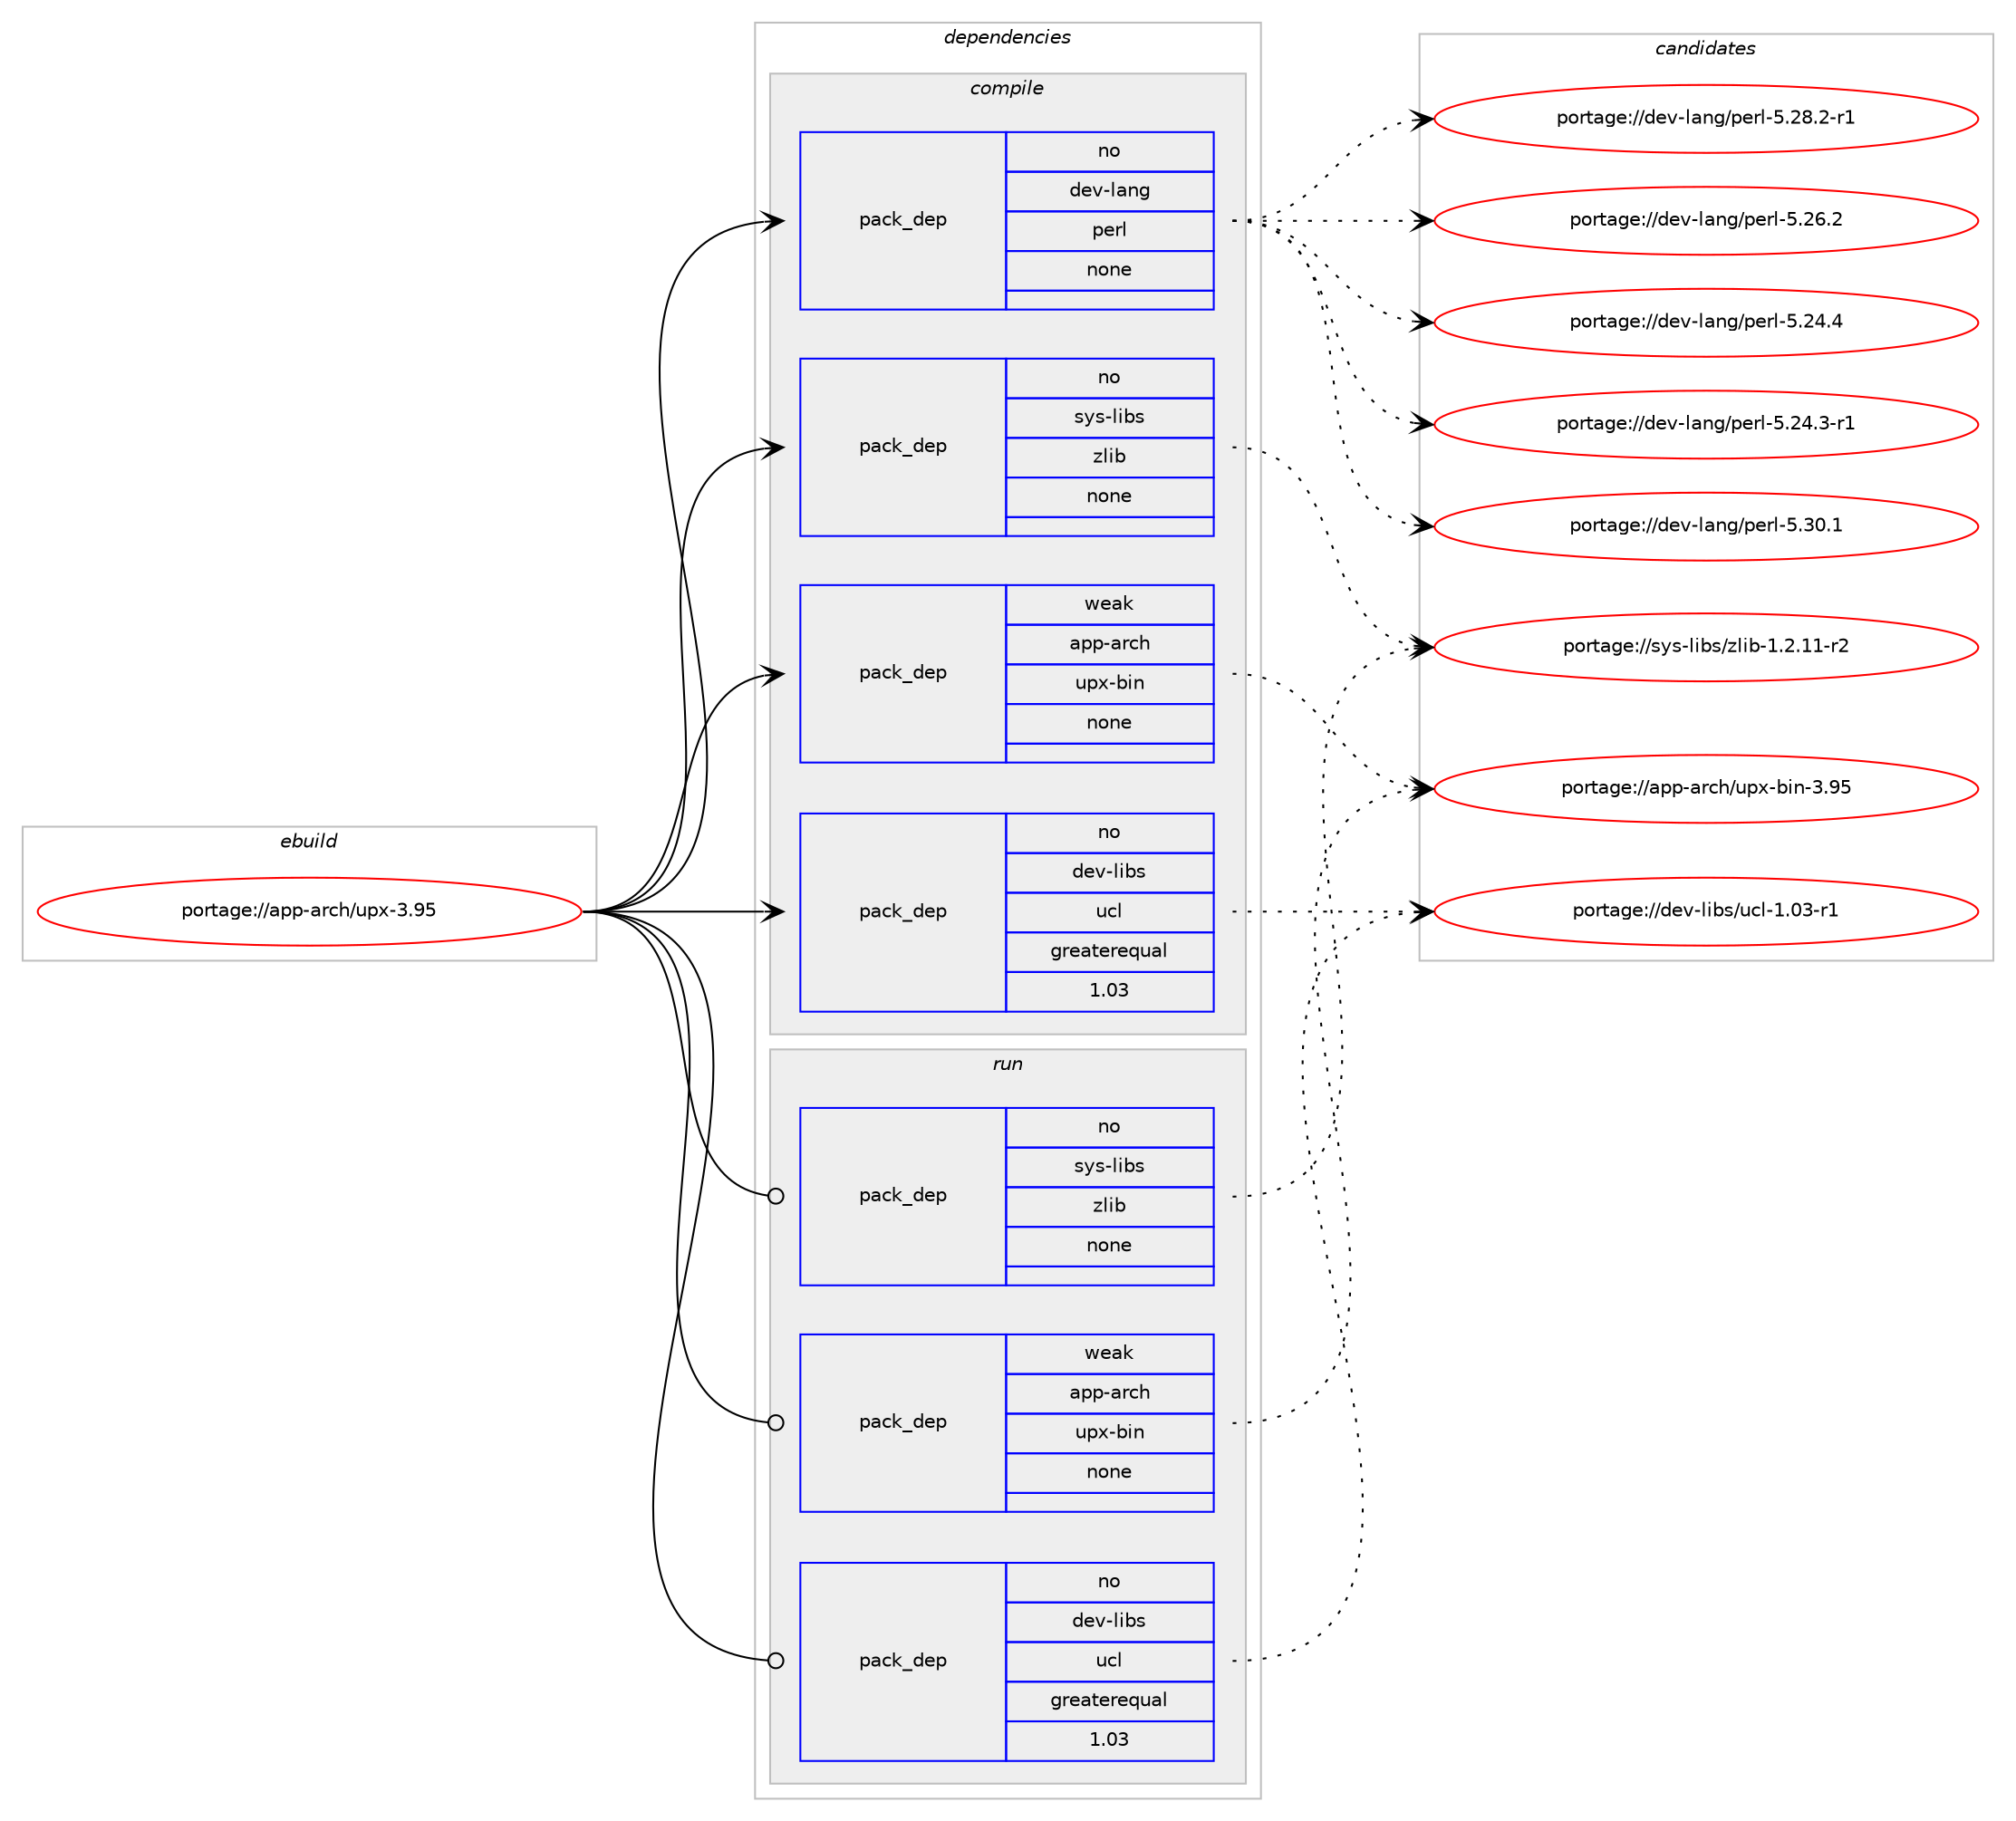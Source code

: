 digraph prolog {

# *************
# Graph options
# *************

newrank=true;
concentrate=true;
compound=true;
graph [rankdir=LR,fontname=Helvetica,fontsize=10,ranksep=1.5];#, ranksep=2.5, nodesep=0.2];
edge  [arrowhead=vee];
node  [fontname=Helvetica,fontsize=10];

# **********
# The ebuild
# **********

subgraph cluster_leftcol {
color=gray;
rank=same;
label=<<i>ebuild</i>>;
id [label="portage://app-arch/upx-3.95", color=red, width=4, href="../app-arch/upx-3.95.svg"];
}

# ****************
# The dependencies
# ****************

subgraph cluster_midcol {
color=gray;
label=<<i>dependencies</i>>;
subgraph cluster_compile {
fillcolor="#eeeeee";
style=filled;
label=<<i>compile</i>>;
subgraph pack486908 {
dependency648569 [label=<<TABLE BORDER="0" CELLBORDER="1" CELLSPACING="0" CELLPADDING="4" WIDTH="220"><TR><TD ROWSPAN="6" CELLPADDING="30">pack_dep</TD></TR><TR><TD WIDTH="110">no</TD></TR><TR><TD>dev-lang</TD></TR><TR><TD>perl</TD></TR><TR><TD>none</TD></TR><TR><TD></TD></TR></TABLE>>, shape=none, color=blue];
}
id:e -> dependency648569:w [weight=20,style="solid",arrowhead="vee"];
subgraph pack486909 {
dependency648570 [label=<<TABLE BORDER="0" CELLBORDER="1" CELLSPACING="0" CELLPADDING="4" WIDTH="220"><TR><TD ROWSPAN="6" CELLPADDING="30">pack_dep</TD></TR><TR><TD WIDTH="110">no</TD></TR><TR><TD>dev-libs</TD></TR><TR><TD>ucl</TD></TR><TR><TD>greaterequal</TD></TR><TR><TD>1.03</TD></TR></TABLE>>, shape=none, color=blue];
}
id:e -> dependency648570:w [weight=20,style="solid",arrowhead="vee"];
subgraph pack486910 {
dependency648571 [label=<<TABLE BORDER="0" CELLBORDER="1" CELLSPACING="0" CELLPADDING="4" WIDTH="220"><TR><TD ROWSPAN="6" CELLPADDING="30">pack_dep</TD></TR><TR><TD WIDTH="110">no</TD></TR><TR><TD>sys-libs</TD></TR><TR><TD>zlib</TD></TR><TR><TD>none</TD></TR><TR><TD></TD></TR></TABLE>>, shape=none, color=blue];
}
id:e -> dependency648571:w [weight=20,style="solid",arrowhead="vee"];
subgraph pack486911 {
dependency648572 [label=<<TABLE BORDER="0" CELLBORDER="1" CELLSPACING="0" CELLPADDING="4" WIDTH="220"><TR><TD ROWSPAN="6" CELLPADDING="30">pack_dep</TD></TR><TR><TD WIDTH="110">weak</TD></TR><TR><TD>app-arch</TD></TR><TR><TD>upx-bin</TD></TR><TR><TD>none</TD></TR><TR><TD></TD></TR></TABLE>>, shape=none, color=blue];
}
id:e -> dependency648572:w [weight=20,style="solid",arrowhead="vee"];
}
subgraph cluster_compileandrun {
fillcolor="#eeeeee";
style=filled;
label=<<i>compile and run</i>>;
}
subgraph cluster_run {
fillcolor="#eeeeee";
style=filled;
label=<<i>run</i>>;
subgraph pack486912 {
dependency648573 [label=<<TABLE BORDER="0" CELLBORDER="1" CELLSPACING="0" CELLPADDING="4" WIDTH="220"><TR><TD ROWSPAN="6" CELLPADDING="30">pack_dep</TD></TR><TR><TD WIDTH="110">no</TD></TR><TR><TD>dev-libs</TD></TR><TR><TD>ucl</TD></TR><TR><TD>greaterequal</TD></TR><TR><TD>1.03</TD></TR></TABLE>>, shape=none, color=blue];
}
id:e -> dependency648573:w [weight=20,style="solid",arrowhead="odot"];
subgraph pack486913 {
dependency648574 [label=<<TABLE BORDER="0" CELLBORDER="1" CELLSPACING="0" CELLPADDING="4" WIDTH="220"><TR><TD ROWSPAN="6" CELLPADDING="30">pack_dep</TD></TR><TR><TD WIDTH="110">no</TD></TR><TR><TD>sys-libs</TD></TR><TR><TD>zlib</TD></TR><TR><TD>none</TD></TR><TR><TD></TD></TR></TABLE>>, shape=none, color=blue];
}
id:e -> dependency648574:w [weight=20,style="solid",arrowhead="odot"];
subgraph pack486914 {
dependency648575 [label=<<TABLE BORDER="0" CELLBORDER="1" CELLSPACING="0" CELLPADDING="4" WIDTH="220"><TR><TD ROWSPAN="6" CELLPADDING="30">pack_dep</TD></TR><TR><TD WIDTH="110">weak</TD></TR><TR><TD>app-arch</TD></TR><TR><TD>upx-bin</TD></TR><TR><TD>none</TD></TR><TR><TD></TD></TR></TABLE>>, shape=none, color=blue];
}
id:e -> dependency648575:w [weight=20,style="solid",arrowhead="odot"];
}
}

# **************
# The candidates
# **************

subgraph cluster_choices {
rank=same;
color=gray;
label=<<i>candidates</i>>;

subgraph choice486908 {
color=black;
nodesep=1;
choice10010111845108971101034711210111410845534651484649 [label="portage://dev-lang/perl-5.30.1", color=red, width=4,href="../dev-lang/perl-5.30.1.svg"];
choice100101118451089711010347112101114108455346505646504511449 [label="portage://dev-lang/perl-5.28.2-r1", color=red, width=4,href="../dev-lang/perl-5.28.2-r1.svg"];
choice10010111845108971101034711210111410845534650544650 [label="portage://dev-lang/perl-5.26.2", color=red, width=4,href="../dev-lang/perl-5.26.2.svg"];
choice10010111845108971101034711210111410845534650524652 [label="portage://dev-lang/perl-5.24.4", color=red, width=4,href="../dev-lang/perl-5.24.4.svg"];
choice100101118451089711010347112101114108455346505246514511449 [label="portage://dev-lang/perl-5.24.3-r1", color=red, width=4,href="../dev-lang/perl-5.24.3-r1.svg"];
dependency648569:e -> choice10010111845108971101034711210111410845534651484649:w [style=dotted,weight="100"];
dependency648569:e -> choice100101118451089711010347112101114108455346505646504511449:w [style=dotted,weight="100"];
dependency648569:e -> choice10010111845108971101034711210111410845534650544650:w [style=dotted,weight="100"];
dependency648569:e -> choice10010111845108971101034711210111410845534650524652:w [style=dotted,weight="100"];
dependency648569:e -> choice100101118451089711010347112101114108455346505246514511449:w [style=dotted,weight="100"];
}
subgraph choice486909 {
color=black;
nodesep=1;
choice1001011184510810598115471179910845494648514511449 [label="portage://dev-libs/ucl-1.03-r1", color=red, width=4,href="../dev-libs/ucl-1.03-r1.svg"];
dependency648570:e -> choice1001011184510810598115471179910845494648514511449:w [style=dotted,weight="100"];
}
subgraph choice486910 {
color=black;
nodesep=1;
choice11512111545108105981154712210810598454946504649494511450 [label="portage://sys-libs/zlib-1.2.11-r2", color=red, width=4,href="../sys-libs/zlib-1.2.11-r2.svg"];
dependency648571:e -> choice11512111545108105981154712210810598454946504649494511450:w [style=dotted,weight="100"];
}
subgraph choice486911 {
color=black;
nodesep=1;
choice971121124597114991044711711212045981051104551465753 [label="portage://app-arch/upx-bin-3.95", color=red, width=4,href="../app-arch/upx-bin-3.95.svg"];
dependency648572:e -> choice971121124597114991044711711212045981051104551465753:w [style=dotted,weight="100"];
}
subgraph choice486912 {
color=black;
nodesep=1;
choice1001011184510810598115471179910845494648514511449 [label="portage://dev-libs/ucl-1.03-r1", color=red, width=4,href="../dev-libs/ucl-1.03-r1.svg"];
dependency648573:e -> choice1001011184510810598115471179910845494648514511449:w [style=dotted,weight="100"];
}
subgraph choice486913 {
color=black;
nodesep=1;
choice11512111545108105981154712210810598454946504649494511450 [label="portage://sys-libs/zlib-1.2.11-r2", color=red, width=4,href="../sys-libs/zlib-1.2.11-r2.svg"];
dependency648574:e -> choice11512111545108105981154712210810598454946504649494511450:w [style=dotted,weight="100"];
}
subgraph choice486914 {
color=black;
nodesep=1;
choice971121124597114991044711711212045981051104551465753 [label="portage://app-arch/upx-bin-3.95", color=red, width=4,href="../app-arch/upx-bin-3.95.svg"];
dependency648575:e -> choice971121124597114991044711711212045981051104551465753:w [style=dotted,weight="100"];
}
}

}
